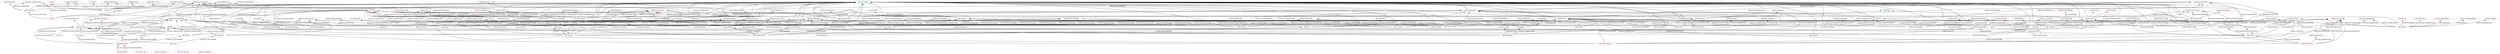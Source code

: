 digraph G {
  rankdir=BT
  node[height=.3]
"http://w3id.org/oseg/ont/okh#Module" [fillcolor="#1f77b4" color="#1f77b4" label="okh:Module"]
"http://www.w3.org/2001/XMLSchema#string" [fillcolor="#1f77b4" color="#1f77b4" label="xsd:string"]
"http://www.w3.org/2004/02/skos/core#Concept" [fillcolor="#1f77b4" color="#1f77b4" label="skos:Concept"]
"http://w3id.org/oseg/ont/okh#HttpUrl" [fillcolor="#1f77b4" color="#1f77b4" label="okh:HttpUrl"]
"http://w3id.org/oseg/ont/okh#File" [fillcolor="#1f77b4" color="#1f77b4" label="okh:File"]
"http://w3id.org/oseg/ont/okh#Dimensions" [fillcolor="#1f77b4" color="#1f77b4" label="okh:Dimensions"]
"http://w3id.org/oseg/ont/okh#Standard" [fillcolor="#1f77b4" color="#1f77b4" label="okh:Standard"]
"http://purl.org/dc/terms/Agent" [fillcolor="#1f77b4" color="#1f77b4" label="dcterms:Agent"]
"http://spdx.org/rdf/terms#SpdxItem" [fillcolor="#1f77b4" color="#1f77b4" label="spdx:SpdxItem"]
"http://schema.org/Organization" [fillcolor="#1f77b4" color="#1f77b4" label="schema:Organization"]
"http://schema.org/CreativeWork" [fillcolor="#1f77b4" color="#1f77b4" label="schema:CreativeWork"]
"http://purl.org/dc/terms/SizeOrDuration" [fillcolor="#1f77b4" color="#1f77b4" label="dcterms:SizeOrDur..."]
"http://w3id.org/oseg/ont/okh#DataProvider" [fillcolor="#1f77b4" color="#1f77b4" label="okh:DataProvider"]
"http://w3id.org/oseg/ont/okh#FileUrl" [fillcolor="#1f77b4" color="#1f77b4" label="okh:FileUrl"]
"http://w3id.org/oseg/ont/okh#Image" [fillcolor="#1f77b4" color="#1f77b4" label="okh:Image"]
"http://w3id.org/oseg/ont/okh#Dataset" [fillcolor="#1f77b4" color="#1f77b4" label="okh:Dataset"]
"http://w3id.org/oseg/ont/otrl#ODRL" [fillcolor="#1f77b4" color="#1f77b4" label="otrl:ODRL"]
"http://www.w3.org/2001/XMLSchema#float" [fillcolor="#1f77b4" color="#1f77b4" label="xsd:float"]
"http://www.w3.org/2000/01/rdf-schema#Datatype" [fillcolor="#1f77b4" color="#1f77b4" label="Datatype"]
"http://spdx.org/rdf/terms#ListedLicense" [fillcolor="#1f77b4" color="#1f77b4" label="spdx:ListedLicense"]
"http://schema.org/ImageObject" [fillcolor="#1f77b4" color="#1f77b4" label="schema:ImageObject"]
"http://www.w3.org/2001/XMLSchema#anyURI" [fillcolor="#1f77b4" color="#1f77b4" label="xsd:anyURI"]
"http://w3id.org/oseg/ont/okh#Part" [fillcolor="#1f77b4" color="#1f77b4" label="okh:Part"]
"http://w3id.org/oseg/ont/okh#ManifestFile" [fillcolor="#1f77b4" color="#1f77b4" label="okh:ManifestFile"]
"http://rdfs.org/ns/void#Dataset" [fillcolor="#1f77b4" color="#1f77b4" label="void:Dataset"]
"http://w3id.org/oseg/ont/okh#TimeStamp" [fillcolor="#1f77b4" color="#1f77b4" label="okh:TimeStamp"]
"http://www.w3.org/1999/02/22-rdf-syntax-ns#langString" [fillcolor="#1f77b4" color="#1f77b4" label="rdf:langString"]
"http://w3id.org/oseg/ont/okh#Mass" [fillcolor="#1f77b4" color="#1f77b4" label="okh:Mass"]
"http://purl.org/dc/terms/Standard" [fillcolor="#1f77b4" color="#1f77b4" label="dcterms:Standard"]
"http://xmlns.com/foaf/0.1/Person" [fillcolor="#1f77b4" color="#1f77b4" label="foaf:Person"]
"http://w3id.org/oseg/ont/okh#DataSourcingProcedure" [fillcolor="#1f77b4" color="#1f77b4" label="okh:DataSourcingP..."]
"http://ns.nature.com/terms/Publication" [fillcolor="#1f77b4" color="#1f77b4" label="npg:Publication"]
"http://purl.org/dc/dcmitype/Software" [fillcolor="#1f77b4" color="#1f77b4" label="dctype:Software"]
"http://w3id.org/oseg/ont/okh#Publication" [fillcolor="#1f77b4" color="#1f77b4" label="okh:Publication"]
"http://www.w3.org/ns/dcat#DataService" [fillcolor="#1f77b4" color="#1f77b4" label="dcat:DataService"]
"http://www.w3.org/1999/02/22-rdf-syntax-ns#Property" [fillcolor="#1f77b4" color="#1f77b4" label="rdf:Property"]
"http://schema.org/TextDigitalDocument" [fillcolor="#1f77b4" color="#1f77b4" label="schema:TextDigita..."]
"http://www.w3.org/2001/XMLSchema#normalizedString" [fillcolor="#1f77b4" color="#1f77b4" label="xsd:normalizedString"]
"http://schema.org/Person" [fillcolor="#1f77b4" color="#1f77b4" label="schema:Person"]
"http://w3id.org/oseg/ont/okh#Software" [fillcolor="#1f77b4" color="#1f77b4" label="okh:Software"]
"http://w3id.org/oseg/ont/tsdc/core#OHTsDC" [fillcolor="#1f77b4" color="#1f77b4" label="tsdc:OHTsDC"]
"http://purl.org/dc/dcmitype/StillImage" [fillcolor="#1f77b4" color="#1f77b4" label="dctype:StillImage"]
"http://schema.org/URL" [fillcolor="#1f77b4" color="#1f77b4" label="schema:URL"]
"http://www.w3.org/ns/dcat#Dataset" [fillcolor="#1f77b4" color="#1f77b4" label="dcat:Dataset"]
"http://w3id.org/oseg/ont/okh#Component" [fillcolor="#1f77b4" color="#1f77b4" label="okh:Component"]
"http://xmlns.com/foaf/0.1/Image" [fillcolor="#1f77b4" color="#1f77b4" label="foaf:Image"]
"http://w3id.org/oseg/ont/okh#ComponentReference" [fillcolor="#1f77b4" color="#1f77b4" label="okh:ComponentRefe..."]
"http://w3id.org/oseg/ont/okh#Reference" [fillcolor="#1f77b4" color="#1f77b4" label="okh:Reference"]
"http://w3id.org/oseg/ont/otrl#OTRL" [fillcolor="#1f77b4" color="#1f77b4" label="otrl:OTRL"]
"http://w3id.org/oseg/ont/okhmetaQualityTag" [fillcolor="#e377c2" color="#e377c2" label="okhmeta:QualityTag"]
"http://w3id.org/oseg/ont/okhmetaHistoryTag" [fillcolor="#e377c2" color="#e377c2" label="okhmeta:HistoryTag"]
"http://w3id.org/oseg/ont/okhmetaPhysicalTag" [fillcolor="#e377c2" color="#e377c2" label="okhmeta:PhysicalTag"]
"http://w3id.org/oseg/ont/okh#Part" [fillcolor="#e377c2" color="#e377c2" label="okh:Part"]
"http://w3id.org/oseg/ont/okhmetaBasicTag" [fillcolor="#e377c2" color="#e377c2" label="okhmeta:BasicTag"]
"http://w3id.org/oseg/ont/okhmetaDocumentationTag" [fillcolor="#e377c2" color="#e377c2" label="okhmeta:Documenta..."]
"http://w3id.org/oseg/ont/okh#license" [fillcolor="#e377c2" color="#e377c2" label="okh:license"]
"http://w3id.org/oseg/ont/okh#dataProvider" [fillcolor="#e377c2" color="#e377c2" label="okh:dataProvider"]
"http://w3id.org/oseg/ont/okh#relatedTsdc" [fillcolor="#e377c2" color="#e377c2" label="okh:relatedTsdc"]
"http://purl.org/dc/terms/identifier" [fillcolor="#e377c2" color="#e377c2" label="dcterms:identifier"]
"mailto:jane.doe@email.com" [fillcolor="#e377c2" color="#e377c2" label="ns1:email.com"]
"http://w3id.org/oseg/ont/okhmetaDataGatheringTag" [fillcolor="#e377c2" color="#e377c2" label="okhmeta:DataGathe..."]
"http://w3id.org/oseg/ont/okh#name" [fillcolor="#e377c2" color="#e377c2" label="okh:name"]
"http://w3id.org/oseg/ont/okh#Mass" [fillcolor="#e377c2" color="#e377c2" label="okh:Mass"]
"http://w3id.org/oseg/ont/okh#HttpUrl" [fillcolor="#e377c2" color="#e377c2" label="okh:HttpUrl"]
"http://purl.org/dc/terms/Standard" [fillcolor="#e377c2" color="#e377c2" label="dcterms:Standard"]
"http://w3id.org/oseg/ont/okh#functionalMetadata" [fillcolor="#e377c2" color="#e377c2" label="okh:functionalMet..."]
"http://w3id.org/oseg/ont/okh#Module" [fillcolor="#e377c2" color="#e377c2" label="okh:Module"]
"http://w3id.org/oseg/ont/okh#doi" [fillcolor="#e377c2" color="#e377c2" label="okh:doi"]
"http://w3id.org/oseg/ont/okh#fileFormat" [fillcolor="#e377c2" color="#e377c2" label="okh:fileFormat"]
"http://w3id.org/oseg/ont/okh#height" [fillcolor="#e377c2" color="#e377c2" label="okh:height"]
"http://w3id.org/oseg/ont/okh#Dimensions" [fillcolor="#e377c2" color="#e377c2" label="okh:Dimensions"]
"http://w3id.org/oseg/ont/oseg-profiles#martinHaeuer" [fillcolor="#e377c2" color="#e377c2" label="osegprof:martinHa..."]
"http://www.w3.org/1999/02/22-rdf-syntax-ns#langString" [fillcolor="#e377c2" color="#e377c2" label="rdf:langString"]
"http://schema.org/version" [fillcolor="#e377c2" color="#e377c2" label="schema:version"]
"http://w3id.org/oseg/ont/okh#productionMetadata" [fillcolor="#e377c2" color="#e377c2" label="okh:productionMet..."]
"http://www.w3.org/ns/dcat#mediaType" [fillcolor="#e377c2" color="#e377c2" label="dcat:mediaType"]
"http://w3id.org/oseg/ont/okh#spdxLicense" [fillcolor="#e377c2" color="#e377c2" label="okh:spdxLicense"]
"http://w3id.org/oseg/ont/okh#export" [fillcolor="#e377c2" color="#e377c2" label="okh:export"]
"http://w3id.org/oseg/ont/okh#Component" [fillcolor="#e377c2" color="#e377c2" label="okh:Component"]
"http://schema.org/Organization" [fillcolor="#e377c2" color="#e377c2" label="schema:Organization"]
"http://w3id.org/oseg/ont/okh#File" [fillcolor="#e377c2" color="#e377c2" label="okh:File"]
"http://w3id.org/oseg/ont/okh#attestation" [fillcolor="#e377c2" color="#e377c2" label="okh:attestation"]
"http://w3id.org/oseg/ont/okh#licenseExpression" [fillcolor="#e377c2" color="#e377c2" label="okh:licenseExpres..."]
"http://purl.obolibrary.org/obo/BFO_0000016" [fillcolor="#e377c2" color="#e377c2" label="obo:BFO_0000016"]
"http://w3id.org/oseg/ont/okh#width" [fillcolor="#e377c2" color="#e377c2" label="okh:width"]
"http://w3id.org/oseg/ont/okh#ComponentReference" [fillcolor="#e377c2" color="#e377c2" label="okh:ComponentRefe..."]
"http://purl.org/dc/terms/license" [fillcolor="#e377c2" color="#e377c2" label="dcterms:license"]
"http://w3id.org/oseg/ont/okh#url" [fillcolor="#e377c2" color="#e377c2" label="okh:url"]
"http://w3id.org/oseg/ont/okh#tsdc" [fillcolor="#e377c2" color="#e377c2" label="okh:tsdc"]
"http://w3id.org/oseg/ont/okhmetaLegalTag" [fillcolor="#e377c2" color="#e377c2" label="okhmeta:LegalTag"]
"http://w3id.org/oseg/ont/okhmetaIdentificationTag" [fillcolor="#e377c2" color="#e377c2" label="okhmeta:Identific..."]
"http://w3id.org/oseg/ont/okh#depth" [fillcolor="#e377c2" color="#e377c2" label="okh:depth"]
"http://w3id.org/oseg/ont/okh#manufacturingProcess" [fillcolor="#e377c2" color="#e377c2" label="okh:manufacturing..."]
"http://www.w3.org/2001/XMLSchema#anyURI" [fillcolor="#e377c2" color="#e377c2" label="xsd:anyURI"]
"http://www.w3.org/2001/XMLSchema#string" [fillcolor="#e377c2" color="#e377c2" label="xsd:string"]
"http://w3id.org/oseg/ont/okh#hasMass" [fillcolor="#e377c2" color="#e377c2" label="okh:hasMass"]
"http://w3id.org/oseg/ont/okhmetaMakingTag" [fillcolor="#e377c2" color="#e377c2" label="okhmeta:MakingTag"]
"http://xmlns.com/foaf/0.1/Person" [fillcolor="#e377c2" color="#e377c2" label="foaf:Person"]
"http://w3id.org/oseg/ont/okh#documentationLanguage" [fillcolor="#e377c2" color="#e377c2" label="okh:documentation..."]
"http://schema.org/copyrightHolder" [fillcolor="#e377c2" color="#e377c2" label="schema:copyrightH..."]
"http://schema.org/Person" [fillcolor="#e377c2" color="#e377c2" label="schema:Person"]
"http://schema.org/URL" [fillcolor="#e377c2" color="#e377c2" label="schema:URL"]
"http://schema.org/isBasedOn" [fillcolor="#e377c2" color="#e377c2" label="schema:isBasedOn"]
"http://w3id.org/oseg/ont/okh#Dataset" [fillcolor="#e377c2" color="#e377c2" label="okh:Dataset"]
"http://w3id.org/oseg/ont/okh#source" [fillcolor="#e377c2" color="#e377c2" label="okh:source"]
"http://w3id.org/oseg/ont/okh#repoSnapshot" [fillcolor="#e377c2" color="#e377c2" label="okh:repoSnapshot"]
"http://w3id.org/oseg/ont/okh#Reference" [fillcolor="#e377c2" color="#e377c2" label="okh:Reference"]
"http://w3id.org/oseg/ont/okh#hasManufacturingInstructions" [fillcolor="#e377c2" color="#e377c2" label="okh:hasManufactur..."]
"http://purl.org/dc/terms/instructionalMethod" [fillcolor="#e377c2" color="#e377c2" label="dcterms:instructi..."]
"http://rdfs.org/ns/void#Dataset" [fillcolor="#e377c2" color="#e377c2" label="void:Dataset"]
"http://schema.org/codeRepository" [fillcolor="#e377c2" color="#e377c2" label="schema:codeReposi..."]
"http://id.loc.gov/vocabulary/iso639-1/en" [fillcolor="#e377c2" color="#e377c2" label="ns2:en"]
"http://schema.org/url" [fillcolor="#e377c2" color="#e377c2" label="schema:url"]
"http://w3id.org/oseg/ont/okh#standardID" [fillcolor="#e377c2" color="#e377c2" label="okh:standardID"]
"http://purl.org/dc/terms/Agent" [fillcolor="#e377c2" color="#e377c2" label="dcterms:Agent"]
"http://w3id.org/oseg/ont/okh#Image" [fillcolor="#e377c2" color="#e377c2" label="okh:Image"]
"http://w3id.org/oseg/ont/okh#function" [fillcolor="#e377c2" color="#e377c2" label="okh:function"]
"http://w3id.org/oseg/ont/okhmetaDataTag" [fillcolor="#e377c2" color="#e377c2" label="okhmeta:DataTag"]
"http://ns.nature.com/terms/Publication" [fillcolor="#e377c2" color="#e377c2" label="npg:Publication"]
"http://www.w3.org/2001/XMLSchema#float" [fillcolor="#e377c2" color="#e377c2" label="xsd:float"]
"http://w3id.org/oseg/ont/okh" [fillcolor="#e377c2" color="#e377c2" label="ns3:okh"]
"http://w3id.org/oseg/ont/okh#hasBoM" [fillcolor="#e377c2" color="#e377c2" label="okh:hasBoM"]
"http://w3id.org/oseg/ont/okh#Software" [fillcolor="#e377c2" color="#e377c2" label="okh:Software"]
"http://purl.org/dc/terms/hasFormat" [fillcolor="#e377c2" color="#e377c2" label="dcterms:hasFormat"]
"http://w3id.org/oseg/ont/okhmetaRequiredTag" [fillcolor="#e377c2" color="#e377c2" label="okhmeta:RequiredTag"]
"http://w3id.org/oseg/ont/okh#material" [fillcolor="#e377c2" color="#e377c2" label="okh:material"]
"http://w3id.org/oseg/ont/okh#Standard" [fillcolor="#e377c2" color="#e377c2" label="okh:Standard"]
"http://schema.org/TextDigitalDocument" [fillcolor="#e377c2" color="#e377c2" label="schema:TextDigita..."]
"http://w3id.org/oseg/ont/okh#repoHost" [fillcolor="#e377c2" color="#e377c2" label="okh:repoHost"]
"http://w3id.org/oseg/ont/tsdc/core#OHTsDC" [fillcolor="#e377c2" color="#e377c2" label="tsdc:OHTsDC"]
"http://www.w3.org/ns/dcat#accessService" [fillcolor="#e377c2" color="#e377c2" label="dcat:accessService"]
"http://w3id.org/oseg/ont/okh#versionOf" [fillcolor="#e377c2" color="#e377c2" label="okh:versionOf"]
"http://w3id.org/oseg/ont/okh#version" [fillcolor="#e377c2" color="#e377c2" label="okh:version"]
"http://w3id.org/oseg/ont/okh#TimeStamp" [fillcolor="#e377c2" color="#e377c2" label="okh:TimeStamp"]
"http://w3id.org/oseg/ont/okh#dataSourcingProcedure" [fillcolor="#e377c2" color="#e377c2" label="okh:dataSourcingP..."]
"http://ns.nature.com/terms/hasPublication" [fillcolor="#e377c2" color="#e377c2" label="npg:hasPublication"]
"http://purl.org/dc/terms/title" [fillcolor="#e377c2" color="#e377c2" label="dcterms:title"]
"http://w3id.org/oseg/ont/okhmetaTransportationTag" [fillcolor="#e377c2" color="#e377c2" label="okhmeta:Transport..."]
"http://w3id.org/oseg/ont/okh#organization" [fillcolor="#e377c2" color="#e377c2" label="okh:organization"]
"http://schema.org/inLanguage" [fillcolor="#e377c2" color="#e377c2" label="schema:inLanguage"]
"http://w3id.org/oseg/ont/okh#alternativeLicense" [fillcolor="#e377c2" color="#e377c2" label="okh:alternativeLi..."]
"http://w3id.org/oseg/ont/okh#documentationReadinessLevel" [fillcolor="#e377c2" color="#e377c2" label="okh:documentation..."]
"http://w3id.org/oseg/ont/otrl#ODRL" [fillcolor="#e377c2" color="#e377c2" label="otrl:ODRL"]
"http://w3id.org/oseg/ont/okh#relativePath" [fillcolor="#e377c2" color="#e377c2" label="okh:relativePath"]
"http://w3id.org/oseg/ont/okhmetaExtendedInfoTag" [fillcolor="#e377c2" color="#e377c2" label="okhmeta:ExtendedI..."]
"http://www.w3.org/2001/XMLSchema#dateTimeStamp" [fillcolor="#e377c2" color="#e377c2" label="xsd:dateTimeStamp"]
"http://w3id.org/oseg/ont/okh#release" [fillcolor="#e377c2" color="#e377c2" label="okh:release"]
"http://w3id.org/oseg/ont/okh#repo" [fillcolor="#e377c2" color="#e377c2" label="okh:repo"]
"http://w3id.org/oseg/ont/okh#ManifestFile" [fillcolor="#e377c2" color="#e377c2" label="okh:ManifestFile"]
"http://w3id.org/oseg/ont/okh#installationGuide" [fillcolor="#e377c2" color="#e377c2" label="okh:installationG..."]
"http://w3id.org/oseg/ont/okh#openSCAD" [fillcolor="#e377c2" color="#e377c2" label="okh:openSCAD"]
"http://purl.org/dc/dcmitype/Software" [fillcolor="#e377c2" color="#e377c2" label="dctype:Software"]
"http://w3id.org/oseg/ont/okhmetaPartsTag" [fillcolor="#e377c2" color="#e377c2" label="okhmeta:PartsTag"]
"http://w3id.org/oseg/ont/okh#DataProvider" [fillcolor="#e377c2" color="#e377c2" label="okh:DataProvider"]
"http://w3id.org/oseg/ont/okhmetaDevelopmentTag" [fillcolor="#e377c2" color="#e377c2" label="okhmeta:Developme..."]
"http://spdx.org/rdf/terms#ListedLicense" [fillcolor="#e377c2" color="#e377c2" label="spdx:ListedLicense"]
"http://w3id.org/oseg/ont/okh#hasSoftware" [fillcolor="#e377c2" color="#e377c2" label="okh:hasSoftware"]
"http://schema.org/license" [fillcolor="#e377c2" color="#e377c2" label="schema:license"]
"http://data.epo.org/linked-data/def/patent/classificationIPCInventive" [fillcolor="#e377c2" color="#e377c2" label="patent:classifica..."]
"http://w3id.org/oseg/ont/okh#hasManifestFile" [fillcolor="#e377c2" color="#e377c2" label="okh:hasManifestFile"]
"http://w3id.org/oseg/ont/okh#auxiliary" [fillcolor="#e377c2" color="#e377c2" label="okh:auxiliary"]
"http://w3id.org/oseg/ont/otrl#OTRL" [fillcolor="#e377c2" color="#e377c2" label="otrl:OTRL"]
"http://purl.org/dc/terms/format" [fillcolor="#e377c2" color="#e377c2" label="dcterms:format"]
"http://xmlns.com/foaf/0.1/Image" [fillcolor="#e377c2" color="#e377c2" label="foaf:Image"]
"http://w3id.org/oseg/ont/okh#hasImage" [fillcolor="#e377c2" color="#e377c2" label="okh:hasImage"]
"http://www.w3.org/2001/XMLSchema#normalizedString" [fillcolor="#e377c2" color="#e377c2" label="xsd:normalizedString"]
"http://w3id.org/oseg/ont/okh#hasUserManual" [fillcolor="#e377c2" color="#e377c2" label="okh:hasUserManual"]
"http://schema.org/CreativeWork" [fillcolor="#e377c2" color="#e377c2" label="schema:CreativeWork"]
"http://w3id.org/oseg/ont/oseg-profiles#robinVobruba" [fillcolor="#e377c2" color="#e377c2" label="osegprof:robinVob..."]
"http://w3id.org/oseg/ont/1.1.0/okh" [fillcolor="#e377c2" color="#e377c2" label="ns4:okh"]
"http://w3id.org/oseg/ont/okh#forkOf" [fillcolor="#e377c2" color="#e377c2" label="okh:forkOf"]
"http://w3id.org/oseg/ont/okh#unit" [fillcolor="#e377c2" color="#e377c2" label="okh:unit"]
"http://schema.org/value" [fillcolor="#e377c2" color="#e377c2" label="schema:value"]
"https://www.fsf.org" [fillcolor="#e377c2" color="#e377c2" label="ns5:www.fsf.org"]
"http://w3id.org/oseg/ont/okh#technologyReadinessLevel" [fillcolor="#e377c2" color="#e377c2" label="okh:technologyRea..."]
"http://spdx.org/rdf/terms#licenseDeclared" [fillcolor="#e377c2" color="#e377c2" label="spdx:licenseDeclared"]
"http://w3id.org/oseg/ont/oseg-profiles#osegAssociation" [fillcolor="#e377c2" color="#e377c2" label="osegprof:osegAsso..."]
"http://schema.org/image" [fillcolor="#e377c2" color="#e377c2" label="schema:image"]
"http://www.w3.org/ns/dcat#DataService" [fillcolor="#e377c2" color="#e377c2" label="dcat:DataService"]
"http://w3id.org/oseg/ont/okh#hasReadme" [fillcolor="#e377c2" color="#e377c2" label="okh:hasReadme"]
"http://w3id.org/oseg/ont/okh#DataSourcingProcedure" [fillcolor="#e377c2" color="#e377c2" label="okh:DataSourcingP..."]
"http://purl.org/dc/terms/created" [fillcolor="#e377c2" color="#e377c2" label="dcterms:created"]
"http://w3id.org/oseg/ont/okh#hasContributionGuide" [fillcolor="#e377c2" color="#e377c2" label="okh:hasContributi..."]
"http://w3id.org/oseg/ont/okh#created" [fillcolor="#e377c2" color="#e377c2" label="okh:created"]
"http://w3id.org/oseg/ont/okh#openScad" [fillcolor="#e377c2" color="#e377c2" label="okh:openScad"]
"http://w3id.org/oseg/ont/okhmetaAcademicTag" [fillcolor="#e377c2" color="#e377c2" label="okhmeta:AcademicTag"]
"http://w3id.org/oseg/ont/okh#value" [fillcolor="#e377c2" color="#e377c2" label="okh:value"]
"http://purl.org/dc/dcmitype/StillImage" [fillcolor="#e377c2" color="#e377c2" label="dctype:StillImage"]
"http://w3id.org/oseg/ont/okh#hasComponent" [fillcolor="#e377c2" color="#e377c2" label="okh:hasComponent"]
"http://w3id.org/oseg/ont/okh#compliesWith" [fillcolor="#e377c2" color="#e377c2" label="okh:compliesWith"]
"http://schema.org/ImageObject" [fillcolor="#e377c2" color="#e377c2" label="schema:ImageObject"]
"http://spdx.org/rdf/terms#SpdxItem" [fillcolor="#e377c2" color="#e377c2" label="spdx:SpdxItem"]
"http://w3id.org/oseg/ont/okh#okhv" [fillcolor="#e377c2" color="#e377c2" label="okh:okhv"]
"http://ns.nature.com/terms/doi" [fillcolor="#e377c2" color="#e377c2" label="npg:doi"]
"http://w3id.org/oseg/ont/okh#permaURL" [fillcolor="#e377c2" color="#e377c2" label="okh:permaURL"]
"http://w3id.org/oseg/ont/okh#hasOuterDimensions" [fillcolor="#e377c2" color="#e377c2" label="okh:hasOuterDimen..."]
"http://w3id.org/oseg/ont/oseg-profiles#Iopa" [fillcolor="#e377c2" color="#e377c2" label="osegprof:Iopa"]
"http://www.w3.org/ns/dcat#Dataset" [fillcolor="#e377c2" color="#e377c2" label="dcat:Dataset"]
"http://w3id.org/oseg/ont/okh#hasPublication" [fillcolor="#e377c2" color="#e377c2" label="okh:hasPublication"]
"http://spdx.org/licenses/GPL-3.0-or-later" [fillcolor="#e377c2" color="#e377c2" label="spdxl:GPL-3.0-or-..."]
"http://www.w3.org/ns/dcat#downloadURL" [fillcolor="#e377c2" color="#e377c2" label="dcat:downloadURL"]
"http://purl.org/dc/terms/conformsTo" [fillcolor="#e377c2" color="#e377c2" label="dcterms:conformsTo"]
"http://w3id.org/oseg/ont/okh#licensor" [fillcolor="#e377c2" color="#e377c2" label="okh:licensor"]
"http://purl.org/dc/terms/SizeOrDuration" [fillcolor="#e377c2" color="#e377c2" label="dcterms:SizeOrDur..."]
"http://w3id.org/oseg/ont/okh#fileUrl" [fillcolor="#e377c2" color="#e377c2" label="okh:fileUrl"]
"http://w3id.org/oseg/ont/okh#Publication" [fillcolor="#e377c2" color="#e377c2" label="okh:Publication"]
"http://purl.org/dc/terms/rightsHolder" [fillcolor="#e377c2" color="#e377c2" label="dcterms:rightsHolder"]
  "http://w3id.org/oseg/ont/okh#standardID" -> "http://w3id.org/oseg/ont/okhmetaQualityTag" [label="okhmeta:hasMetaTag"]
  "http://w3id.org/oseg/ont/okh#repoSnapshot" -> "http://w3id.org/oseg/ont/okhmetaHistoryTag" [label="okhmeta:hasMetaTag"]
  "http://w3id.org/oseg/ont/okh#export" -> "http://w3id.org/oseg/ont/okhmetaBasicTag" [label="okhmeta:hasMetaTag"]
  "http://w3id.org/oseg/ont/okh#Mass" -> "http://w3id.org/oseg/ont/okhmetaPhysicalTag" [label="okhmeta:hasMetaTag"]
  "http://w3id.org/oseg/ont/okh#hasUserManual" -> "http://w3id.org/oseg/ont/okhmetaDocumentationTag" [label="okhmeta:hasMetaTag"]
  "http://w3id.org/oseg/ont/okh#standardID" -> "http://purl.org/dc/terms/identifier" [label="subPropertyOf"]
  "http://w3id.org/oseg/ont/okh#dataSourcingProcedure" -> "http://w3id.org/oseg/ont/okhmetaDataGatheringTag" [label="okhmeta:hasMetaTag"]
  "http://w3id.org/oseg/ont/okh#value" -> "http://w3id.org/oseg/ont/okh#Mass" [label="schema:domainIncludes"]
  "http://w3id.org/oseg/ont/okh#repoSnapshot" -> "http://w3id.org/oseg/ont/okh#HttpUrl" [label="schema:rangeIncludes"]
  "http://w3id.org/oseg/ont/okh#Standard" -> "http://purl.org/dc/terms/Standard" [label=""]
  "http://w3id.org/oseg/ont/okh#functionalMetadata" -> "http://www.w3.org/2004/02/skos/core#Concept" [label="a"]
  "http://w3id.org/oseg/ont/okh#hasUserManual" -> "http://w3id.org/oseg/ont/okh#Module" [label="schema:domainIncludes"]
  "http://w3id.org/oseg/ont/okh#doi" -> "http://www.w3.org/2004/02/skos/core#Concept" [label="a"]
  "http://w3id.org/oseg/ont/okh#Mass" -> "http://www.w3.org/2004/02/skos/core#Concept" [label="a"]
  "http://w3id.org/oseg/ont/okh#ManifestFile" -> "http://w3id.org/oseg/ont/okhmetaDataGatheringTag" [label="okhmeta:hasMetaTag"]
  "http://w3id.org/oseg/ont/okh#height" -> "http://www.w3.org/2004/02/skos/core#Concept" [label="a"]
  "http://w3id.org/oseg/ont/okh#hasManifestFile" -> "http://w3id.org/oseg/ont/okhmetaDataGatheringTag" [label="okhmeta:hasMetaTag"]
  "http://w3id.org/oseg/ont/okh#unit" -> "http://w3id.org/oseg/ont/okh#Dimensions" [label="schema:domainIncludes"]
  "http://w3id.org/oseg/ont/okh#technologyReadinessLevel" -> "http://w3id.org/oseg/ont/okhmetaQualityTag" [label="okhmeta:hasMetaTag"]
  "http://w3id.org/oseg/ont/okh" -> "http://w3id.org/oseg/ont/oseg-profiles#martinHaeuer" [label="schema:creator"]
  "http://w3id.org/oseg/ont/okh#function" -> "http://www.w3.org/1999/02/22-rdf-syntax-ns#langString" [label="schema:rangeIncludes"]
  "http://w3id.org/oseg/ont/okh#version" -> "http://schema.org/version" [label="subPropertyOf"]
  "http://w3id.org/oseg/ont/okh#Module" -> "http://www.w3.org/2004/02/skos/core#Concept" [label="a"]
  "http://w3id.org/oseg/ont/okh#material" -> "http://w3id.org/oseg/ont/okh#productionMetadata" [label="subPropertyOf"]
  "http://w3id.org/oseg/ont/okh#fileFormat" -> "http://www.w3.org/ns/dcat#mediaType" [label="subPropertyOf"]
  "http://w3id.org/oseg/ont/okh#productionMetadata" -> "http://w3id.org/oseg/ont/okh#Part" [label="schema:domainIncludes"]
  "http://w3id.org/oseg/ont/okh#productionMetadata" -> "http://www.w3.org/2004/02/skos/core#Concept" [label="a"]
  "http://w3id.org/oseg/ont/okh#spdxLicense" -> "http://www.w3.org/2004/02/skos/core#Concept" [label="a"]
  "http://w3id.org/oseg/ont/okh#auxiliary" -> "http://w3id.org/oseg/ont/okh#export" [label="seeAlso"]
  "http://w3id.org/oseg/ont/okh#forkOf" -> "http://w3id.org/oseg/ont/okh#Component" [label="schema:rangeIncludes"]
  "http://w3id.org/oseg/ont/okh#licensor" -> "http://schema.org/Organization" [label="schema:rangeIncludes"]
  "http://w3id.org/oseg/ont/okh#FileUrl" -> "http://w3id.org/oseg/ont/okh#File" [label="schema:supersededBy"]
  "http://w3id.org/oseg/ont/okh#attestation" -> "http://www.w3.org/2004/02/skos/core#Concept" [label="a"]
  "http://w3id.org/oseg/ont/okh#function" -> "http://purl.obolibrary.org/obo/BFO_0000016" [label="subPropertyOf"]
  "http://w3id.org/oseg/ont/okh#width" -> "http://www.w3.org/2004/02/skos/core#Concept" [label="a"]
  "http://w3id.org/oseg/ont/okh#FileUrl" -> "http://w3id.org/oseg/ont/okh#ComponentReference" [label=""]
  "http://w3id.org/oseg/ont/okh#fileUrl" -> "http://w3id.org/oseg/ont/okh#url" [label="schema:supersededBy"]
  "http://w3id.org/oseg/ont/okh#licenseExpression" -> "http://purl.org/dc/terms/license" [label="subPropertyOf"]
  "http://w3id.org/oseg/ont/okh#relatedTsdc" -> "http://w3id.org/oseg/ont/okh#tsdc" [label="owl:sameAs"]
  "http://w3id.org/oseg/ont/okh#organization" -> "http://w3id.org/oseg/ont/okhmetaLegalTag" [label="okhmeta:hasMetaTag"]
  "http://w3id.org/oseg/ont/okh#forkOf" -> "http://w3id.org/oseg/ont/okhmetaIdentificationTag" [label="okhmeta:hasMetaTag"]
  "http://w3id.org/oseg/ont/okh#organization" -> "http://w3id.org/oseg/ont/okh#Module" [label="schema:domainIncludes"]
  "http://w3id.org/oseg/ont/okh#height" -> "http://w3id.org/oseg/ont/okhmetaPhysicalTag" [label="okhmeta:hasMetaTag"]
  "http://w3id.org/oseg/ont/okh#HttpUrl" -> "http://www.w3.org/2001/XMLSchema#anyURI" [label=""]
  "http://w3id.org/oseg/ont/okh#openSCAD" -> "http://www.w3.org/2001/XMLSchema#string" [label="schema:rangeIncludes"]
  "http://w3id.org/oseg/ont/okh#hasManufacturingInstructions" -> "http://w3id.org/oseg/ont/okhmetaMakingTag" [label="okhmeta:hasMetaTag"]
  "http://w3id.org/oseg/ont/okh#hasImage" -> "http://w3id.org/oseg/ont/okh#Component" [label="schema:domainIncludes"]
  "http://w3id.org/oseg/ont/okh#hasReadme" -> "http://w3id.org/oseg/ont/okhmetaBasicTag" [label="okhmeta:hasMetaTag"]
  "http://w3id.org/oseg/ont/okh#licensor" -> "http://xmlns.com/foaf/0.1/Person" [label="schema:rangeIncludes"]
  "http://w3id.org/oseg/ont/okh#compliesWith" -> "http://w3id.org/oseg/ont/okhmetaQualityTag" [label="okhmeta:hasMetaTag"]
  "http://w3id.org/oseg/ont/okh#licensor" -> "http://schema.org/copyrightHolder" [label="subPropertyOf"]
  "http://w3id.org/oseg/ont/okh#licensor" -> "http://schema.org/Person" [label="schema:rangeIncludes"]
  "http://w3id.org/oseg/ont/okh#HttpUrl" -> "http://schema.org/URL" [label=""]
  "http://w3id.org/oseg/ont/okh#forkOf" -> "http://schema.org/isBasedOn" [label="subPropertyOf"]
  "http://w3id.org/oseg/ont/okh#dataSourcingProcedure" -> "http://w3id.org/oseg/ont/okh#Dataset" [label="schema:domainIncludes"]
  "http://w3id.org/oseg/ont/okh#technologyReadinessLevel" -> "http://w3id.org/oseg/ont/okh#Module" [label="schema:domainIncludes"]
  "http://w3id.org/oseg/ont/okh#export" -> "http://w3id.org/oseg/ont/okh#source" [label="seeAlso"]
  "http://w3id.org/oseg/ont/okh#licenseExpression" -> "http://w3id.org/oseg/ont/okh#license" [label="seeAlso"]
  "http://w3id.org/oseg/ont/okh#openSCAD" -> "http://w3id.org/oseg/ont/okh#width" [label="schema:supersededBy"]
  "http://w3id.org/oseg/ont/okh#ComponentReference" -> "http://w3id.org/oseg/ont/okh#Reference" [label=""]
  "http://w3id.org/oseg/ont/okh#hasManufacturingInstructions" -> "http://www.w3.org/2004/02/skos/core#Concept" [label="a"]
  "http://w3id.org/oseg/ont/okh#hasManufacturingInstructions" -> "http://purl.org/dc/terms/instructionalMethod" [label="subPropertyOf"]
  "http://w3id.org/oseg/ont/okh#Dataset" -> "http://rdfs.org/ns/void#Dataset" [label=""]
  "http://w3id.org/oseg/ont/okh#source" -> "http://w3id.org/oseg/ont/okh#Component" [label="schema:domainIncludes"]
  "http://w3id.org/oseg/ont/okh#repo" -> "http://schema.org/codeRepository" [label="subPropertyOf"]
  "http://w3id.org/oseg/ont/okh" -> "http://id.loc.gov/vocabulary/iso639-1/en" [label="dcterms:language"]
  "http://w3id.org/oseg/ont/okh#repoHost" -> "http://schema.org/url" [label="subPropertyOf"]
  "http://w3id.org/oseg/ont/okh#Dataset" -> "http://www.w3.org/2004/02/skos/core#Concept" [label="a"]
  "http://w3id.org/oseg/ont/okh#licensor" -> "http://purl.org/dc/terms/Agent" [label="schema:rangeIncludes"]
  "http://w3id.org/oseg/ont/okh#compliesWith" -> "http://w3id.org/oseg/ont/okh#Component" [label="schema:domainIncludes"]
  "http://w3id.org/oseg/ont/okh#okhv" -> "http://w3id.org/oseg/ont/okh#Dataset" [label="schema:domainIncludes"]
  "http://w3id.org/oseg/ont/okh#hasImage" -> "http://w3id.org/oseg/ont/okh#Image" [label="schema:rangeIncludes"]
  "http://w3id.org/oseg/ont/okh#function" -> "http://www.w3.org/2004/02/skos/core#Concept" [label="a"]
  "http://w3id.org/oseg/ont/okh#hasBoM" -> "http://w3id.org/oseg/ont/okhmetaDataTag" [label="okhmeta:hasMetaTag"]
  "http://w3id.org/oseg/ont/okh#material" -> "http://w3id.org/oseg/ont/okhmetaPhysicalTag" [label="okhmeta:hasMetaTag"]
  "http://w3id.org/oseg/ont/okh#depth" -> "http://www.w3.org/2001/XMLSchema#float" [label="schema:rangeIncludes"]
  "http://w3id.org/oseg/ont/okh#Publication" -> "http://ns.nature.com/terms/Publication" [label=""]
  "http://w3id.org/oseg/ont/okh#productionMetadata" -> "http://w3id.org/oseg/ont/okh#Module" [label="schema:domainIncludes"]
  "http://w3id.org/oseg/ont/okh#release" -> "http://w3id.org/oseg/ont/okh#HttpUrl" [label="schema:rangeIncludes"]
  "http://w3id.org/oseg/ont/okh#hasReadme" -> "http://w3id.org/oseg/ont/okh#Module" [label="schema:domainIncludes"]
  "http://w3id.org/oseg/ont/okh#hasBoM" -> "http://www.w3.org/2004/02/skos/core#Concept" [label="a"]
  "http://w3id.org/oseg/ont/okh#hasMass" -> "http://www.w3.org/2001/XMLSchema#float" [label="schema:rangeIncludes"]
  "http://w3id.org/oseg/ont/okh#documentationLanguage" -> "http://w3id.org/oseg/ont/okhmetaDocumentationTag" [label="okhmeta:hasMetaTag"]
  "http://w3id.org/oseg/ont/okh#installationGuide" -> "http://w3id.org/oseg/ont/okh#Software" [label="schema:domainIncludes"]
  "http://w3id.org/oseg/ont/okh#hasComponent" -> "http://w3id.org/oseg/ont/okh#Module" [label="schema:domainIncludes"]
  "http://w3id.org/oseg/ont/okh#hasManifestFile" -> "http://purl.org/dc/terms/hasFormat" [label="subPropertyOf"]
  "http://w3id.org/oseg/ont/okh#hasManufacturingInstructions" -> "http://w3id.org/oseg/ont/okh#Part" [label="schema:domainIncludes"]
  "http://w3id.org/oseg/ont/okh#name" -> "http://w3id.org/oseg/ont/okhmetaRequiredTag" [label="okhmeta:hasMetaTag"]
  "http://w3id.org/oseg/ont/okh#material" -> "http://www.w3.org/2004/02/skos/core#Concept" [label="a"]
  "http://w3id.org/oseg/ont/okh#hasContributionGuide" -> "http://w3id.org/oseg/ont/okh#Module" [label="schema:domainIncludes"]
  "http://w3id.org/oseg/ont/okh#compliesWith" -> "http://w3id.org/oseg/ont/okh#Standard" [label="schema:rangeIncludes"]
  "http://w3id.org/oseg/ont/okh#auxiliary" -> "http://w3id.org/oseg/ont/okh#File" [label="schema:rangeIncludes"]
  "http://w3id.org/oseg/ont/okh#Component" -> "http://www.w3.org/2004/02/skos/core#Concept" [label="a"]
  "http://w3id.org/oseg/ont/okh#Module" -> "http://w3id.org/oseg/ont/okh#Component" [label=""]
  "http://w3id.org/oseg/ont/okh#Publication" -> "http://w3id.org/oseg/ont/okhmetaQualityTag" [label="okhmeta:hasMetaTag"]
  "http://w3id.org/oseg/ont/okh#ManifestFile" -> "http://schema.org/TextDigitalDocument" [label=""]
  "http://w3id.org/oseg/ont/okh#hasReadme" -> "http://w3id.org/oseg/ont/okhmetaDocumentationTag" [label="okhmeta:hasMetaTag"]
  "http://w3id.org/oseg/ont/okh#repoHost" -> "http://www.w3.org/2004/02/skos/core#Concept" [label="a"]
  "http://w3id.org/oseg/ont/okh#relativePath" -> "http://schema.org/url" [label="subPropertyOf"]
  "http://w3id.org/oseg/ont/okh#tsdc" -> "http://w3id.org/oseg/ont/tsdc/core#OHTsDC" [label="schema:rangeIncludes"]
  "http://w3id.org/oseg/ont/okh#tsdc" -> "http://www.w3.org/2004/02/skos/core#Concept" [label="a"]
  "http://w3id.org/oseg/ont/okh#dataProvider" -> "http://www.w3.org/ns/dcat#accessService" [label="subPropertyOf"]
  "http://w3id.org/oseg/ont/okh#created" -> "http://w3id.org/oseg/ont/okh#Dataset" [label="schema:domainIncludes"]
  "http://w3id.org/oseg/ont/okh#repoHost" -> "http://w3id.org/oseg/ont/okh#dataProvider" [label="seeAlso"]
  "http://w3id.org/oseg/ont/okh#versionOf" -> "http://www.w3.org/2004/02/skos/core#Concept" [label="a"]
  "http://w3id.org/oseg/ont/okh#hasBoM" -> "http://w3id.org/oseg/ont/okh#File" [label="schema:rangeIncludes"]
  "http://w3id.org/oseg/ont/okh#licenseExpression" -> "http://www.w3.org/2004/02/skos/core#Concept" [label="a"]
  "http://w3id.org/oseg/ont/okh#version" -> "http://www.w3.org/2004/02/skos/core#Concept" [label="a"]
  "http://w3id.org/oseg/ont/okh#created" -> "http://w3id.org/oseg/ont/okh#TimeStamp" [label="schema:rangeIncludes"]
  "http://w3id.org/oseg/ont/okh#dataSourcingProcedure" -> "http://www.w3.org/2004/02/skos/core#Concept" [label="a"]
  "http://w3id.org/oseg/ont/okh#relativePath" -> "http://w3id.org/oseg/ont/okh#File" [label="schema:domainIncludes"]
  "http://w3id.org/oseg/ont/okh#depth" -> "http://www.w3.org/2004/02/skos/core#Concept" [label="a"]
  "http://w3id.org/oseg/ont/okh#hasPublication" -> "http://ns.nature.com/terms/hasPublication" [label="subPropertyOf"]
  "http://w3id.org/oseg/ont/okh#productionMetadata" -> "http://www.w3.org/1999/02/22-rdf-syntax-ns#Property" [label="a"]
  "http://w3id.org/oseg/ont/okh#name" -> "http://purl.org/dc/terms/title" [label="subPropertyOf"]
  "http://w3id.org/oseg/ont/okh#Dimensions" -> "http://w3id.org/oseg/ont/okhmetaTransportationTag" [label="okhmeta:hasMetaTag"]
  "http://w3id.org/oseg/ont/okh#organization" -> "http://www.w3.org/2004/02/skos/core#Concept" [label="a"]
  "http://w3id.org/oseg/ont/okh#documentationLanguage" -> "http://schema.org/inLanguage" [label="subPropertyOf"]
  "http://w3id.org/oseg/ont/okh#alternativeLicense" -> "http://www.w3.org/2004/02/skos/core#Concept" [label="a"]
  "http://w3id.org/oseg/ont/okh#Software" -> "http://www.w3.org/2004/02/skos/core#Concept" [label="a"]
  "http://w3id.org/oseg/ont/okh#hasPublication" -> "http://w3id.org/oseg/ont/okh#Module" [label="schema:domainIncludes"]
  "http://w3id.org/oseg/ont/okh#HttpUrl" -> "http://w3id.org/oseg/ont/okh#Reference" [label=""]
  "http://w3id.org/oseg/ont/okh#documentationReadinessLevel" -> "http://www.w3.org/2004/02/skos/core#Concept" [label="a"]
  "http://w3id.org/oseg/ont/okh#width" -> "http://w3id.org/oseg/ont/okh#Dimensions" [label="schema:domainIncludes"]
  "http://w3id.org/oseg/ont/okh#function" -> "http://w3id.org/oseg/ont/okhmetaBasicTag" [label="okhmeta:hasMetaTag"]
  "http://w3id.org/oseg/ont/okh#documentationReadinessLevel" -> "http://w3id.org/oseg/ont/otrl#ODRL" [label="schema:rangeIncludes"]
  "http://w3id.org/oseg/ont/okh#hasContributionGuide" -> "http://w3id.org/oseg/ont/okhmetaDocumentationTag" [label="okhmeta:hasMetaTag"]
  "http://w3id.org/oseg/ont/okh#FileUrl" -> "http://schema.org/URL" [label=""]
  "http://w3id.org/oseg/ont/okh#relativePath" -> "http://www.w3.org/2004/02/skos/core#Concept" [label="a"]
  "http://w3id.org/oseg/ont/okh#release" -> "http://w3id.org/oseg/ont/okh#Module" [label="schema:domainIncludes"]
  "http://w3id.org/oseg/ont/okh#hasContributionGuide" -> "http://w3id.org/oseg/ont/okhmetaExtendedInfoTag" [label="okhmeta:hasMetaTag"]
  "http://w3id.org/oseg/ont/okh#height" -> "http://w3id.org/oseg/ont/okh#Dimensions" [label="schema:domainIncludes"]
  "http://w3id.org/oseg/ont/okh#TimeStamp" -> "http://www.w3.org/2001/XMLSchema#dateTimeStamp" [label="owl:onDatatype"]
  "http://w3id.org/oseg/ont/okh#Standard" -> "http://www.w3.org/2004/02/skos/core#Concept" [label="a"]
  "http://w3id.org/oseg/ont/okh#standardID" -> "http://w3id.org/oseg/ont/okh#Standard" [label="schema:domainIncludes"]
  "http://w3id.org/oseg/ont/okh#width" -> "http://w3id.org/oseg/ont/okhmetaPhysicalTag" [label="okhmeta:hasMetaTag"]
  "http://w3id.org/oseg/ont/okh#attestation" -> "http://w3id.org/oseg/ont/okhmetaQualityTag" [label="okhmeta:hasMetaTag"]
  "http://w3id.org/oseg/ont/okh#spdxLicense" -> "http://w3id.org/oseg/ont/okh#license" [label="schema:supersededBy"]
  "http://w3id.org/oseg/ont/okh#licensor" -> "http://w3id.org/oseg/ont/okhmetaLegalTag" [label="okhmeta:hasMetaTag"]
  "http://w3id.org/oseg/ont/okh#repo" -> "http://www.w3.org/2004/02/skos/core#Concept" [label="a"]
  "http://w3id.org/oseg/ont/okh#ManifestFile" -> "http://www.w3.org/2004/02/skos/core#Concept" [label="a"]
  "http://w3id.org/oseg/ont/okh#installationGuide" -> "http://www.w3.org/2004/02/skos/core#Concept" [label="a"]
  "http://w3id.org/oseg/ont/okh#alternativeLicense" -> "http://w3id.org/oseg/ont/okh#File" [label="schema:rangeIncludes"]
  "http://w3id.org/oseg/ont/okh#hasManufacturingInstructions" -> "http://w3id.org/oseg/ont/okh#Module" [label="schema:domainIncludes"]
  "http://w3id.org/oseg/ont/okh#created" -> "http://w3id.org/oseg/ont/okhmetaDataGatheringTag" [label="okhmeta:hasMetaTag"]
  "http://w3id.org/oseg/ont/okh#license" -> "http://w3id.org/oseg/ont/okhmetaLegalTag" [label="okhmeta:hasMetaTag"]
  "http://w3id.org/oseg/ont/okh#source" -> "http://w3id.org/oseg/ont/okh#export" [label="seeAlso"]
  "http://w3id.org/oseg/ont/okh#license" -> "http://w3id.org/oseg/ont/okh#licenseExpression" [label="seeAlso"]
  "http://w3id.org/oseg/ont/okh#hasSoftware" -> "http://w3id.org/oseg/ont/okh#Software" [label="schema:rangeIncludes"]
  "http://w3id.org/oseg/ont/okh#relatedTsdc" -> "http://w3id.org/oseg/ont/okh#tsdc" [label="schema:supersededBy"]
  "http://w3id.org/oseg/ont/okh#hasMass" -> "http://w3id.org/oseg/ont/okh#productionMetadata" [label="subPropertyOf"]
  "http://w3id.org/oseg/ont/okh#license" -> "http://w3id.org/oseg/ont/okh#Module" [label="schema:domainIncludes"]
  "http://w3id.org/oseg/ont/okh#Software" -> "http://purl.org/dc/dcmitype/Software" [label=""]
  "http://w3id.org/oseg/ont/okh#Dimensions" -> "http://www.w3.org/2004/02/skos/core#Concept" [label="a"]
  "http://w3id.org/oseg/ont/okh#hasBoM" -> "http://w3id.org/oseg/ont/okhmetaPartsTag" [label="okhmeta:hasMetaTag"]
  "http://w3id.org/oseg/ont/okh#dataProvider" -> "http://w3id.org/oseg/ont/okh#DataProvider" [label="schema:rangeIncludes"]
  "http://w3id.org/oseg/ont/okh#okhv" -> "http://schema.org/version" [label="subPropertyOf"]
  "http://w3id.org/oseg/ont/okh#hasUserManual" -> "http://purl.org/dc/terms/instructionalMethod" [label="subPropertyOf"]
  "http://w3id.org/oseg/ont/okh#attestation" -> "http://w3id.org/oseg/ont/okh#HttpUrl" [label="schema:rangeIncludes"]
  "http://w3id.org/oseg/ont/okh#permaURL" -> "http://w3id.org/oseg/ont/okh#File" [label="schema:domainIncludes"]
  "http://w3id.org/oseg/ont/okh#hasComponent" -> "http://w3id.org/oseg/ont/okh#HttpUrl" [label="schema:rangeIncludes"]
  "http://w3id.org/oseg/ont/okh#hasPublication" -> "http://w3id.org/oseg/ont/okhmetaDevelopmentTag" [label="okhmeta:hasMetaTag"]
  "http://w3id.org/oseg/ont/okh#spdxLicense" -> "http://spdx.org/rdf/terms#ListedLicense" [label="schema:rangeIncludes"]
  "http://w3id.org/oseg/ont/okh#hasSoftware" -> "http://www.w3.org/2004/02/skos/core#Concept" [label="a"]
  "http://w3id.org/oseg/ont/okh#Component" -> "http://w3id.org/oseg/ont/okhmetaPartsTag" [label="okhmeta:hasMetaTag"]
  "http://w3id.org/oseg/ont/okh#Image" -> "http://w3id.org/oseg/ont/okhmetaBasicTag" [label="okhmeta:hasMetaTag"]
  "http://w3id.org/oseg/ont/okh#license" -> "http://schema.org/license" [label="skos:closeMatch"]
  "http://w3id.org/oseg/ont/okh#Dimensions" -> "http://w3id.org/oseg/ont/okhmetaPhysicalTag" [label="okhmeta:hasMetaTag"]
  "http://w3id.org/oseg/ont/okh#licensor" -> "http://w3id.org/oseg/ont/okh#Module" [label="schema:domainIncludes"]
  "http://w3id.org/oseg/ont/okh#repo" -> "http://w3id.org/oseg/ont/okhmetaBasicTag" [label="okhmeta:hasMetaTag"]
  "http://w3id.org/oseg/ont/okh#Dataset" -> "http://w3id.org/oseg/ont/okhmetaDataGatheringTag" [label="okhmeta:hasMetaTag"]
  "http://w3id.org/oseg/ont/okh#hasManifestFile" -> "http://www.w3.org/2004/02/skos/core#Concept" [label="a"]
  "http://w3id.org/oseg/ont/okh#auxiliary" -> "http://www.w3.org/2004/02/skos/core#Concept" [label="a"]
  "http://w3id.org/oseg/ont/okh#Part" -> "http://www.w3.org/2004/02/skos/core#Concept" [label="a"]
  "http://w3id.org/oseg/ont/okh#source" -> "http://www.w3.org/2004/02/skos/core#Concept" [label="a"]
  "http://w3id.org/oseg/ont/okh#technologyReadinessLevel" -> "http://w3id.org/oseg/ont/otrl#OTRL" [label="schema:rangeIncludes"]
  "http://w3id.org/oseg/ont/okh#hasOuterDimensions" -> "http://purl.org/dc/terms/format" [label="subPropertyOf"]
  "http://w3id.org/oseg/ont/okh#ComponentReference" -> "http://www.w3.org/2004/02/skos/core#Concept" [label="a"]
  "http://w3id.org/oseg/ont/okh#organization" -> "http://schema.org/Organization" [label="schema:rangeIncludes"]
  "http://w3id.org/oseg/ont/okh#hasManifestFile" -> "http://w3id.org/oseg/ont/okh#ManifestFile" [label="schema:rangeIncludes"]
  "http://w3id.org/oseg/ont/okh#Image" -> "http://xmlns.com/foaf/0.1/Image" [label=""]
  "http://w3id.org/oseg/ont/okh#hasImage" -> "http://www.w3.org/2004/02/skos/core#Concept" [label="a"]
  "http://w3id.org/oseg/ont/okh#auxiliary" -> "http://w3id.org/oseg/ont/okhmetaDataTag" [label="okhmeta:hasMetaTag"]
  "http://w3id.org/oseg/ont/okh#hasUserManual" -> "http://www.w3.org/2004/02/skos/core#Concept" [label="a"]
  "http://w3id.org/oseg/ont/okh#fileUrl" -> "http://w3id.org/oseg/ont/okh#File" [label="schema:domainIncludes"]
  "http://w3id.org/oseg/ont/okh#functionalMetadata" -> "http://w3id.org/oseg/ont/okh#Module" [label="schema:domainIncludes"]
  "http://w3id.org/oseg/ont/okh#depth" -> "http://w3id.org/oseg/ont/okh#Dimensions" [label="schema:domainIncludes"]
  "http://w3id.org/oseg/ont/okh#unit" -> "http://w3id.org/oseg/ont/okh#Mass" [label="schema:domainIncludes"]
  "http://w3id.org/oseg/ont/okh#url" -> "http://schema.org/url" [label="subPropertyOf"]
  "http://w3id.org/oseg/ont/okh#manufacturingProcess" -> "http://w3id.org/oseg/ont/okh#productionMetadata" [label="subPropertyOf"]
  "http://w3id.org/oseg/ont/okh#Software" -> "http://w3id.org/oseg/ont/okhmetaPartsTag" [label="okhmeta:hasMetaTag"]
  "http://w3id.org/oseg/ont/okh#spdxLicense" -> "http://w3id.org/oseg/ont/okhmetaLegalTag" [label="okhmeta:hasMetaTag"]
  "http://w3id.org/oseg/ont/okh#manufacturingProcess" -> "http://w3id.org/oseg/ont/okhmetaMakingTag" [label="okhmeta:hasMetaTag"]
  "http://w3id.org/oseg/ont/okh#openSCAD" -> "http://w3id.org/oseg/ont/okh#height" [label="schema:supersededBy"]
  "http://w3id.org/oseg/ont/okh#source" -> "http://w3id.org/oseg/ont/okh#File" [label="schema:rangeIncludes"]
  "http://w3id.org/oseg/ont/okh#repo" -> "http://w3id.org/oseg/ont/okh#Module" [label="schema:domainIncludes"]
  "http://w3id.org/oseg/ont/okh#repo" -> "http://w3id.org/oseg/ont/okhmetaIdentificationTag" [label="okhmeta:hasMetaTag"]
  "http://w3id.org/oseg/ont/okh#File" -> "http://schema.org/CreativeWork" [label=""]
  "http://w3id.org/oseg/ont/okh#url" -> "http://w3id.org/oseg/ont/okh#File" [label="schema:domainIncludes"]
  "http://w3id.org/oseg/ont/okh#attestation" -> "http://w3id.org/oseg/ont/okh#Module" [label="schema:domainIncludes"]
  "http://w3id.org/oseg/ont/okh#hasUserManual" -> "http://w3id.org/oseg/ont/okh#File" [label="schema:rangeIncludes"]
  "http://w3id.org/oseg/ont/okh" -> "http://w3id.org/oseg/ont/oseg-profiles#robinVobruba" [label="dcterms:creator"]
  "http://w3id.org/oseg/ont/okh#url" -> "http://w3id.org/oseg/ont/okhmetaDataTag" [label="okhmeta:hasMetaTag"]
  "http://w3id.org/oseg/ont/okh" -> "http://spdx.org/rdf/terms#SpdxItem" [label="a"]
  "http://w3id.org/oseg/ont/okh" -> "http://w3id.org/oseg/ont/1.1.0/okh" [label="owl:versionIRI"]
  "http://w3id.org/oseg/ont/okh#forkOf" -> "http://www.w3.org/2004/02/skos/core#Concept" [label="a"]
  "http://w3id.org/oseg/ont/okh#export" -> "http://w3id.org/oseg/ont/okh#Component" [label="schema:domainIncludes"]
  "http://w3id.org/oseg/ont/okh#hasSoftware" -> "http://w3id.org/oseg/ont/okh#Module" [label="schema:domainIncludes"]
  "http://w3id.org/oseg/ont/okh#openScad" -> "http://w3id.org/oseg/ont/okh#openSCAD" [label="owl:sameAs"]
  "http://w3id.org/oseg/ont/okh#depth" -> "http://w3id.org/oseg/ont/okhmetaPhysicalTag" [label="okhmeta:hasMetaTag"]
  "http://w3id.org/oseg/ont/okh#url" -> "http://www.w3.org/2004/02/skos/core#Concept" [label="a"]
  "http://w3id.org/oseg/ont/okh#HttpUrl" -> "http://www.w3.org/2000/01/rdf-schema#Datatype" [label="a"]
  "http://w3id.org/oseg/ont/okh#productionMetadata" -> "http://schema.org/value" [label="subPropertyOf"]
  "http://w3id.org/oseg/ont/okh#Part" -> "http://w3id.org/oseg/ont/okh#Component" [label=""]
  "http://w3id.org/oseg/ont/okh#hasComponent" -> "http://w3id.org/oseg/ont/okh#Component" [label="schema:rangeIncludes"]
  "http://w3id.org/oseg/ont/okh#versionOf" -> "http://w3id.org/oseg/ont/okh#Module" [label="schema:rangeIncludes"]
  "http://w3id.org/oseg/ont/okh#spdxLicense" -> "http://w3id.org/oseg/ont/okh#Module" [label="schema:domainIncludes"]
  "http://w3id.org/oseg/ont/okh#hasMass" -> "http://w3id.org/oseg/ont/okhmetaPhysicalTag" [label="okhmeta:hasMetaTag"]
  "http://w3id.org/oseg/ont/okh#dataProvider" -> "http://w3id.org/oseg/ont/okh#repoHost" [label="seeAlso"]
  "http://w3id.org/oseg/ont/okh#manufacturingProcess" -> "http://www.w3.org/2004/02/skos/core#Concept" [label="a"]
  "http://w3id.org/oseg/ont/okh#documentationReadinessLevel" -> "http://w3id.org/oseg/ont/okhmetaQualityTag" [label="okhmeta:hasMetaTag"]
  "http://w3id.org/oseg/ont/okh#source" -> "http://w3id.org/oseg/ont/okh#auxiliary" [label="seeAlso"]
  "http://w3id.org/oseg/ont/okh#technologyReadinessLevel" -> "http://w3id.org/oseg/ont/okhmetaDevelopmentTag" [label="okhmeta:hasMetaTag"]
  "http://w3id.org/oseg/ont/okh#technologyReadinessLevel" -> "http://www.w3.org/2004/02/skos/core#Concept" [label="a"]
  "http://w3id.org/oseg/ont/okh#alternativeLicense" -> "http://w3id.org/oseg/ont/okh#license" [label="schema:supersededBy"]
  "http://w3id.org/oseg/ont/okh#spdxLicense" -> "http://schema.org/license" [label="skos:closeMatch"]
  "http://w3id.org/oseg/ont/okh#Part" -> "http://w3id.org/oseg/ont/okhmetaPartsTag" [label="okhmeta:hasMetaTag"]
  "http://w3id.org/oseg/ont/okh#attestation" -> "http://w3id.org/oseg/ont/okhmetaDevelopmentTag" [label="okhmeta:hasMetaTag"]
  "http://w3id.org/oseg/ont/okh#hasMass" -> "http://www.w3.org/2004/02/skos/core#Concept" [label="a"]
  "http://w3id.org/oseg/ont/okh#name" -> "http://w3id.org/oseg/ont/okhmetaBasicTag" [label="okhmeta:hasMetaTag"]
  "http://w3id.org/oseg/ont/okh#license" -> "http://spdx.org/rdf/terms#licenseDeclared" [label="subPropertyOf"]
  "http://w3id.org/oseg/ont/okh#export" -> "http://w3id.org/oseg/ont/okh#File" [label="schema:rangeIncludes"]
  "http://w3id.org/oseg/ont/okh#documentationLanguage" -> "http://www.w3.org/2004/02/skos/core#Concept" [label="a"]
  "http://w3id.org/oseg/ont/okh#dataProvider" -> "http://w3id.org/oseg/ont/okh#Dataset" [label="schema:domainIncludes"]
  "http://w3id.org/oseg/ont/okh#version" -> "http://w3id.org/oseg/ont/okhmetaHistoryTag" [label="okhmeta:hasMetaTag"]
  "http://w3id.org/oseg/ont/okh#licenseExpression" -> "http://w3id.org/oseg/ont/okhmetaLegalTag" [label="okhmeta:hasMetaTag"]
  "http://w3id.org/oseg/ont/okh#release" -> "http://w3id.org/oseg/ont/okh#Software" [label="schema:domainIncludes"]
  "http://w3id.org/oseg/ont/okh#height" -> "http://www.w3.org/2001/XMLSchema#float" [label="schema:rangeIncludes"]
  "http://w3id.org/oseg/ont/okh#repoSnapshot" -> "http://www.w3.org/2004/02/skos/core#Concept" [label="a"]
  "http://w3id.org/oseg/ont/okh#hasImage" -> "http://schema.org/image" [label="subPropertyOf"]
  "http://w3id.org/oseg/ont/okh#width" -> "http://www.w3.org/2001/XMLSchema#float" [label="schema:rangeIncludes"]
  "http://w3id.org/oseg/ont/okh#DataProvider" -> "http://www.w3.org/ns/dcat#DataService" [label=""]
  "http://w3id.org/oseg/ont/okh#Image" -> "http://w3id.org/oseg/ont/okh#File" [label=""]
  "http://w3id.org/oseg/ont/okh#repo" -> "http://w3id.org/oseg/ont/okhmetaHistoryTag" [label="okhmeta:hasMetaTag"]
  "http://w3id.org/oseg/ont/okh#licenseExpression" -> "http://w3id.org/oseg/ont/okh#Module" [label="schema:domainIncludes"]
  "http://w3id.org/oseg/ont/okh#hasReadme" -> "http://www.w3.org/2004/02/skos/core#Concept" [label="a"]
  "http://w3id.org/oseg/ont/okh#hasReadme" -> "http://purl.org/dc/terms/instructionalMethod" [label="subPropertyOf"]
  "http://w3id.org/oseg/ont/okh#dataSourcingProcedure" -> "http://w3id.org/oseg/ont/okh#DataSourcingProcedure" [label="schema:rangeIncludes"]
  "http://w3id.org/oseg/ont/okh#standardID" -> "http://www.w3.org/2004/02/skos/core#Concept" [label="a"]
  "http://w3id.org/oseg/ont/okh#created" -> "http://purl.org/dc/terms/created" [label="subPropertyOf"]
  "http://w3id.org/oseg/ont/okh#hasBoM" -> "http://w3id.org/oseg/ont/okh#Module" [label="schema:domainIncludes"]
  "http://w3id.org/oseg/ont/okh#export" -> "http://w3id.org/oseg/ont/okh#auxiliary" [label="seeAlso"]
  "http://w3id.org/oseg/ont/okh#relativePath" -> "http://w3id.org/oseg/ont/okhmetaDataTag" [label="okhmeta:hasMetaTag"]
  "http://w3id.org/oseg/ont/okh#versionOf" -> "http://w3id.org/oseg/ont/okhmetaHistoryTag" [label="okhmeta:hasMetaTag"]
  "http://w3id.org/oseg/ont/okh#Standard" -> "http://w3id.org/oseg/ont/okhmetaQualityTag" [label="okhmeta:hasMetaTag"]
  "http://w3id.org/oseg/ont/okh#repo" -> "http://w3id.org/oseg/ont/okh#HttpUrl" [label="schema:rangeIncludes"]
  "http://w3id.org/oseg/ont/okh#alternativeLicense" -> "http://w3id.org/oseg/ont/okhmetaLegalTag" [label="okhmeta:hasMetaTag"]
  "http://w3id.org/oseg/ont/okh#hasContributionGuide" -> "http://www.w3.org/2004/02/skos/core#Concept" [label="a"]
  "http://w3id.org/oseg/ont/okh#licenseExpression" -> "http://schema.org/license" [label="skos:closeMatch"]
  "http://w3id.org/oseg/ont/okh#hasContributionGuide" -> "http://purl.org/dc/terms/instructionalMethod" [label="subPropertyOf"]
  "http://w3id.org/oseg/ont/okh#tsdc" -> "http://w3id.org/oseg/ont/okhmetaIdentificationTag" [label="okhmeta:hasMetaTag"]
  "http://w3id.org/oseg/ont/okh#ComponentReference" -> "http://w3id.org/oseg/ont/okhmetaPartsTag" [label="okhmeta:hasMetaTag"]
  "http://w3id.org/oseg/ont/okh#documentationLanguage" -> "http://w3id.org/oseg/ont/okh#Part" [label="schema:domainIncludes"]
  "http://w3id.org/oseg/ont/okh#function" -> "http://w3id.org/oseg/ont/okh#Module" [label="schema:domainIncludes"]
  "http://w3id.org/oseg/ont/okh#hasOuterDimensions" -> "http://w3id.org/oseg/ont/okh#productionMetadata" [label="subPropertyOf"]
  "http://w3id.org/oseg/ont/okh#created" -> "http://www.w3.org/2004/02/skos/core#Concept" [label="a"]
  "http://w3id.org/oseg/ont/okh#repoHost" -> "http://w3id.org/oseg/ont/okh#DataProvider" [label="schema:rangeIncludes"]
  "http://w3id.org/oseg/ont/okh#hasManufacturingInstructions" -> "http://w3id.org/oseg/ont/okhmetaDocumentationTag" [label="okhmeta:hasMetaTag"]
  "http://w3id.org/oseg/ont/okh" -> "http://w3id.org/oseg/ont/oseg-profiles#martinHaeuer" [label="dcterms:creator"]
  "http://w3id.org/oseg/ont/okh#Publication" -> "http://w3id.org/oseg/ont/okhmetaAcademicTag" [label="okhmeta:hasMetaTag"]
  "http://w3id.org/oseg/ont/okh#auxiliary" -> "http://w3id.org/oseg/ont/okh#source" [label="seeAlso"]
  "http://w3id.org/oseg/ont/okh#Image" -> "http://purl.org/dc/dcmitype/StillImage" [label=""]
  "http://w3id.org/oseg/ont/okh#relativePath" -> "http://www.w3.org/2001/XMLSchema#normalizedString" [label="schema:rangeIncludes"]
  "http://w3id.org/oseg/ont/okh#hasComponent" -> "http://www.w3.org/2004/02/skos/core#Concept" [label="a"]
  "http://w3id.org/oseg/ont/okh#hasContributionGuide" -> "http://w3id.org/oseg/ont/okh#File" [label="schema:rangeIncludes"]
  "http://w3id.org/oseg/ont/okh#tsdc" -> "http://w3id.org/oseg/ont/okhmetaExtendedInfoTag" [label="okhmeta:hasMetaTag"]
  "http://w3id.org/oseg/ont/okh#fileUrl" -> "http://schema.org/url" [label="subPropertyOf"]
  "http://w3id.org/oseg/ont/okh#auxiliary" -> "http://w3id.org/oseg/ont/okh#Component" [label="schema:domainIncludes"]
  "http://w3id.org/oseg/ont/okh#repoHost" -> "http://w3id.org/oseg/ont/okh#Module" [label="schema:domainIncludes"]
  "http://w3id.org/oseg/ont/okh#doi" -> "http://w3id.org/oseg/ont/okhmetaAcademicTag" [label="okhmeta:hasMetaTag"]
  "http://w3id.org/oseg/ont/okh#compliesWith" -> "http://www.w3.org/2004/02/skos/core#Concept" [label="a"]
  "http://w3id.org/oseg/ont/okh#Image" -> "http://schema.org/ImageObject" [label=""]
  "http://w3id.org/oseg/ont/okh#documentationReadinessLevel" -> "http://w3id.org/oseg/ont/okh#Module" [label="schema:domainIncludes"]
  "http://w3id.org/oseg/ont/okh#standardID" -> "http://www.w3.org/2001/XMLSchema#normalizedString" [label="schema:rangeIncludes"]
  "http://w3id.org/oseg/ont/okh#openScad" -> "http://w3id.org/oseg/ont/okh#openSCAD" [label="schema:supersededBy"]
  "http://w3id.org/oseg/ont/okh#hasOuterDimensions" -> "http://w3id.org/oseg/ont/okhmetaPhysicalTag" [label="okhmeta:hasMetaTag"]
  "http://w3id.org/oseg/ont/okh#versionOf" -> "http://w3id.org/oseg/ont/okh#Module" [label="schema:domainIncludes"]
  "http://w3id.org/oseg/ont/okh#value" -> "http://w3id.org/oseg/ont/okh#hasMass" [label="schema:supersededBy"]
  "http://w3id.org/oseg/ont/okh#license" -> "http://purl.org/dc/terms/license" [label="subPropertyOf"]
  "http://w3id.org/oseg/ont/okh#hasReadme" -> "http://w3id.org/oseg/ont/okh#File" [label="schema:rangeIncludes"]
  "http://w3id.org/oseg/ont/okh#openSCAD" -> "http://w3id.org/oseg/ont/okh#depth" [label="schema:supersededBy"]
  "http://w3id.org/oseg/ont/okh#ManifestFile" -> "http://w3id.org/oseg/ont/okh#File" [label=""]
  "http://w3id.org/oseg/ont/okh#repoSnapshot" -> "http://w3id.org/oseg/ont/okh#Module" [label="schema:domainIncludes"]
  "http://w3id.org/oseg/ont/okh#version" -> "http://w3id.org/oseg/ont/okh#Module" [label="schema:domainIncludes"]
  "http://w3id.org/oseg/ont/okh#version" -> "http://w3id.org/oseg/ont/okhmetaIdentificationTag" [label="okhmeta:hasMetaTag"]
  "http://w3id.org/oseg/ont/okh#Dataset" -> "http://spdx.org/rdf/terms#SpdxItem" [label=""]
  "http://w3id.org/oseg/ont/okh#source" -> "http://w3id.org/oseg/ont/okhmetaDataTag" [label="okhmeta:hasMetaTag"]
  "http://w3id.org/oseg/ont/okh#openSCAD" -> "http://w3id.org/oseg/ont/okh#Dimensions" [label="schema:domainIncludes"]
  "http://w3id.org/oseg/ont/okh#doi" -> "http://ns.nature.com/terms/doi" [label="subPropertyOf"]
  "http://w3id.org/oseg/ont/okh#alternativeLicense" -> "http://schema.org/license" [label="skos:closeMatch"]
  "http://w3id.org/oseg/ont/okh#name" -> "http://w3id.org/oseg/ont/okh#Component" [label="schema:domainIncludes"]
  "http://w3id.org/oseg/ont/okh#hasOuterDimensions" -> "http://www.w3.org/2004/02/skos/core#Concept" [label="a"]
  "http://w3id.org/oseg/ont/okh" -> "http://w3id.org/oseg/ont/oseg-profiles#Iopa" [label="dcterms:publisher"]
  "http://w3id.org/oseg/ont/okh#Software" -> "http://w3id.org/oseg/ont/okh#Component" [label=""]
  "http://w3id.org/oseg/ont/okh" -> "http://w3id.org/oseg/ont/oseg-profiles#robinVobruba" [label="schema:creator"]
  "http://w3id.org/oseg/ont/okh#functionalMetadata" -> "http://schema.org/value" [label="subPropertyOf"]
  "http://w3id.org/oseg/ont/okh#alternativeLicense" -> "http://w3id.org/oseg/ont/okh#Module" [label="schema:domainIncludes"]
  "http://w3id.org/oseg/ont/okh#Mass" -> "http://w3id.org/oseg/ont/okhmetaTransportationTag" [label="okhmeta:hasMetaTag"]
  "http://w3id.org/oseg/ont/okh#fileFormat" -> "http://w3id.org/oseg/ont/okh#File" [label="schema:domainIncludes"]
  "http://w3id.org/oseg/ont/okh#Dataset" -> "http://www.w3.org/ns/dcat#Dataset" [label=""]
  "http://w3id.org/oseg/ont/okh#versionOf" -> "http://w3id.org/oseg/ont/okhmetaIdentificationTag" [label="okhmeta:hasMetaTag"]
  "http://w3id.org/oseg/ont/okh#release" -> "http://www.w3.org/2004/02/skos/core#Concept" [label="a"]
  "http://w3id.org/oseg/ont/okh#hasPublication" -> "http://www.w3.org/2004/02/skos/core#Concept" [label="a"]
  "http://w3id.org/oseg/ont/okh#documentationLanguage" -> "http://w3id.org/oseg/ont/okh#Module" [label="schema:domainIncludes"]
  "http://w3id.org/oseg/ont/okh" -> "http://spdx.org/licenses/GPL-3.0-or-later" [label="spdx:licenseDeclared"]
  "http://w3id.org/oseg/ont/okh#export" -> "http://w3id.org/oseg/ont/okhmetaDataTag" [label="okhmeta:hasMetaTag"]
  "http://w3id.org/oseg/ont/okh#url" -> "http://www.w3.org/ns/dcat#downloadURL" [label="subPropertyOf"]
  "http://w3id.org/oseg/ont/okh#documentationReadinessLevel" -> "http://w3id.org/oseg/ont/okhmetaDevelopmentTag" [label="okhmeta:hasMetaTag"]
  "http://w3id.org/oseg/ont/okh#compliesWith" -> "http://purl.org/dc/terms/conformsTo" [label="subPropertyOf"]
  "http://w3id.org/oseg/ont/okh" -> "http://purl.org/dc/terms/Standard" [label="a"]
  "http://w3id.org/oseg/ont/okh#dataProvider" -> "http://w3id.org/oseg/ont/okhmetaDataTag" [label="okhmeta:hasMetaTag"]
  "http://w3id.org/oseg/ont/okh#hasManufacturingInstructions" -> "http://w3id.org/oseg/ont/okh#File" [label="schema:rangeIncludes"]
  "http://w3id.org/oseg/ont/okh#tsdc" -> "http://w3id.org/oseg/ont/okh#Component" [label="schema:domainIncludes"]
  "http://w3id.org/oseg/ont/okh#licensor" -> "http://www.w3.org/2004/02/skos/core#Concept" [label="a"]
  "http://w3id.org/oseg/ont/okh#export" -> "http://www.w3.org/2004/02/skos/core#Concept" [label="a"]
  "http://w3id.org/oseg/ont/okh#Dimensions" -> "http://purl.org/dc/terms/SizeOrDuration" [label=""]
  "http://w3id.org/oseg/ont/okh#source" -> "http://w3id.org/oseg/ont/okhmetaBasicTag" [label="okhmeta:hasMetaTag"]
  "http://w3id.org/oseg/ont/okh#Image" -> "http://www.w3.org/2004/02/skos/core#Concept" [label="a"]
  "http://w3id.org/oseg/ont/okh#hasManifestFile" -> "http://w3id.org/oseg/ont/okh#Dataset" [label="schema:domainIncludes"]
  "http://w3id.org/oseg/ont/okh#license" -> "http://www.w3.org/2004/02/skos/core#Concept" [label="a"]
  "http://w3id.org/oseg/ont/okh#TimeStamp" -> "http://www.w3.org/2000/01/rdf-schema#Datatype" [label="a"]
  "http://w3id.org/oseg/ont/okh#dataProvider" -> "http://www.w3.org/2004/02/skos/core#Concept" [label="a"]
  "http://w3id.org/oseg/ont/okh#doi" -> "http://w3id.org/oseg/ont/okh#Publication" [label="schema:domainIncludes"]
  "http://w3id.org/oseg/ont/okh#fileFormat" -> "http://w3id.org/oseg/ont/okhmetaDataTag" [label="okhmeta:hasMetaTag"]
  "http://w3id.org/oseg/ont/okh#hasImage" -> "http://w3id.org/oseg/ont/okhmetaBasicTag" [label="okhmeta:hasMetaTag"]
  "http://w3id.org/oseg/ont/okh#forkOf" -> "http://w3id.org/oseg/ont/okhmetaHistoryTag" [label="okhmeta:hasMetaTag"]
  "http://w3id.org/oseg/ont/okh#repoHost" -> "http://w3id.org/oseg/ont/okhmetaHistoryTag" [label="okhmeta:hasMetaTag"]
  "http://w3id.org/oseg/ont/okh#licensor" -> "http://purl.org/dc/terms/rightsHolder" [label="subPropertyOf"]
  "http://w3id.org/oseg/ont/okh#hasComponent" -> "http://w3id.org/oseg/ont/okhmetaPartsTag" [label="okhmeta:hasMetaTag"]
  "http://w3id.org/oseg/ont/okh#productionMetadata" -> "http://w3id.org/oseg/ont/okhmetaMakingTag" [label="okhmeta:hasMetaTag"]
  "http://w3id.org/oseg/ont/okh#hasOuterDimensions" -> "http://w3id.org/oseg/ont/okh#Dimensions" [label="schema:rangeIncludes"]
  "http://w3id.org/oseg/ont/okh#fileFormat" -> "http://www.w3.org/2004/02/skos/core#Concept" [label="a"]
  "http://w3id.org/oseg/ont/okh#forkOf" -> "http://w3id.org/oseg/ont/okh#Component" [label="schema:domainIncludes"]
  "http://w3id.org/oseg/ont/okh#Module" -> "http://w3id.org/oseg/ont/okhmetaPartsTag" [label="okhmeta:hasMetaTag"]
  "http://w3id.org/oseg/ont/okh#Publication" -> "http://www.w3.org/2004/02/skos/core#Concept" [label="a"]
}
